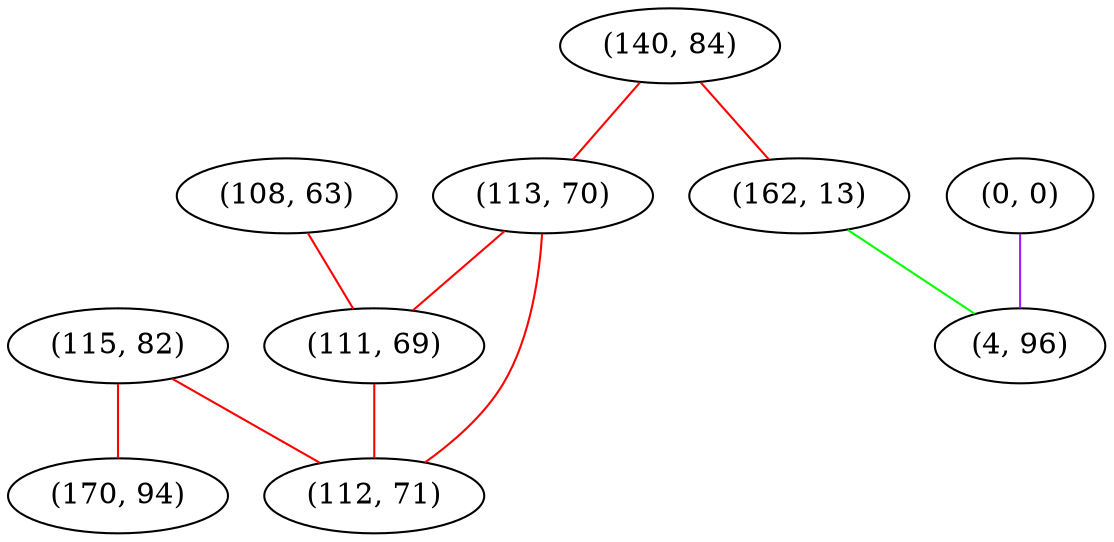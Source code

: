 graph "" {
"(115, 82)";
"(140, 84)";
"(113, 70)";
"(108, 63)";
"(0, 0)";
"(162, 13)";
"(170, 94)";
"(111, 69)";
"(112, 71)";
"(4, 96)";
"(115, 82)" -- "(170, 94)"  [color=red, key=0, weight=1];
"(115, 82)" -- "(112, 71)"  [color=red, key=0, weight=1];
"(140, 84)" -- "(162, 13)"  [color=red, key=0, weight=1];
"(140, 84)" -- "(113, 70)"  [color=red, key=0, weight=1];
"(113, 70)" -- "(111, 69)"  [color=red, key=0, weight=1];
"(113, 70)" -- "(112, 71)"  [color=red, key=0, weight=1];
"(108, 63)" -- "(111, 69)"  [color=red, key=0, weight=1];
"(0, 0)" -- "(4, 96)"  [color=purple, key=0, weight=4];
"(162, 13)" -- "(4, 96)"  [color=green, key=0, weight=2];
"(111, 69)" -- "(112, 71)"  [color=red, key=0, weight=1];
}
